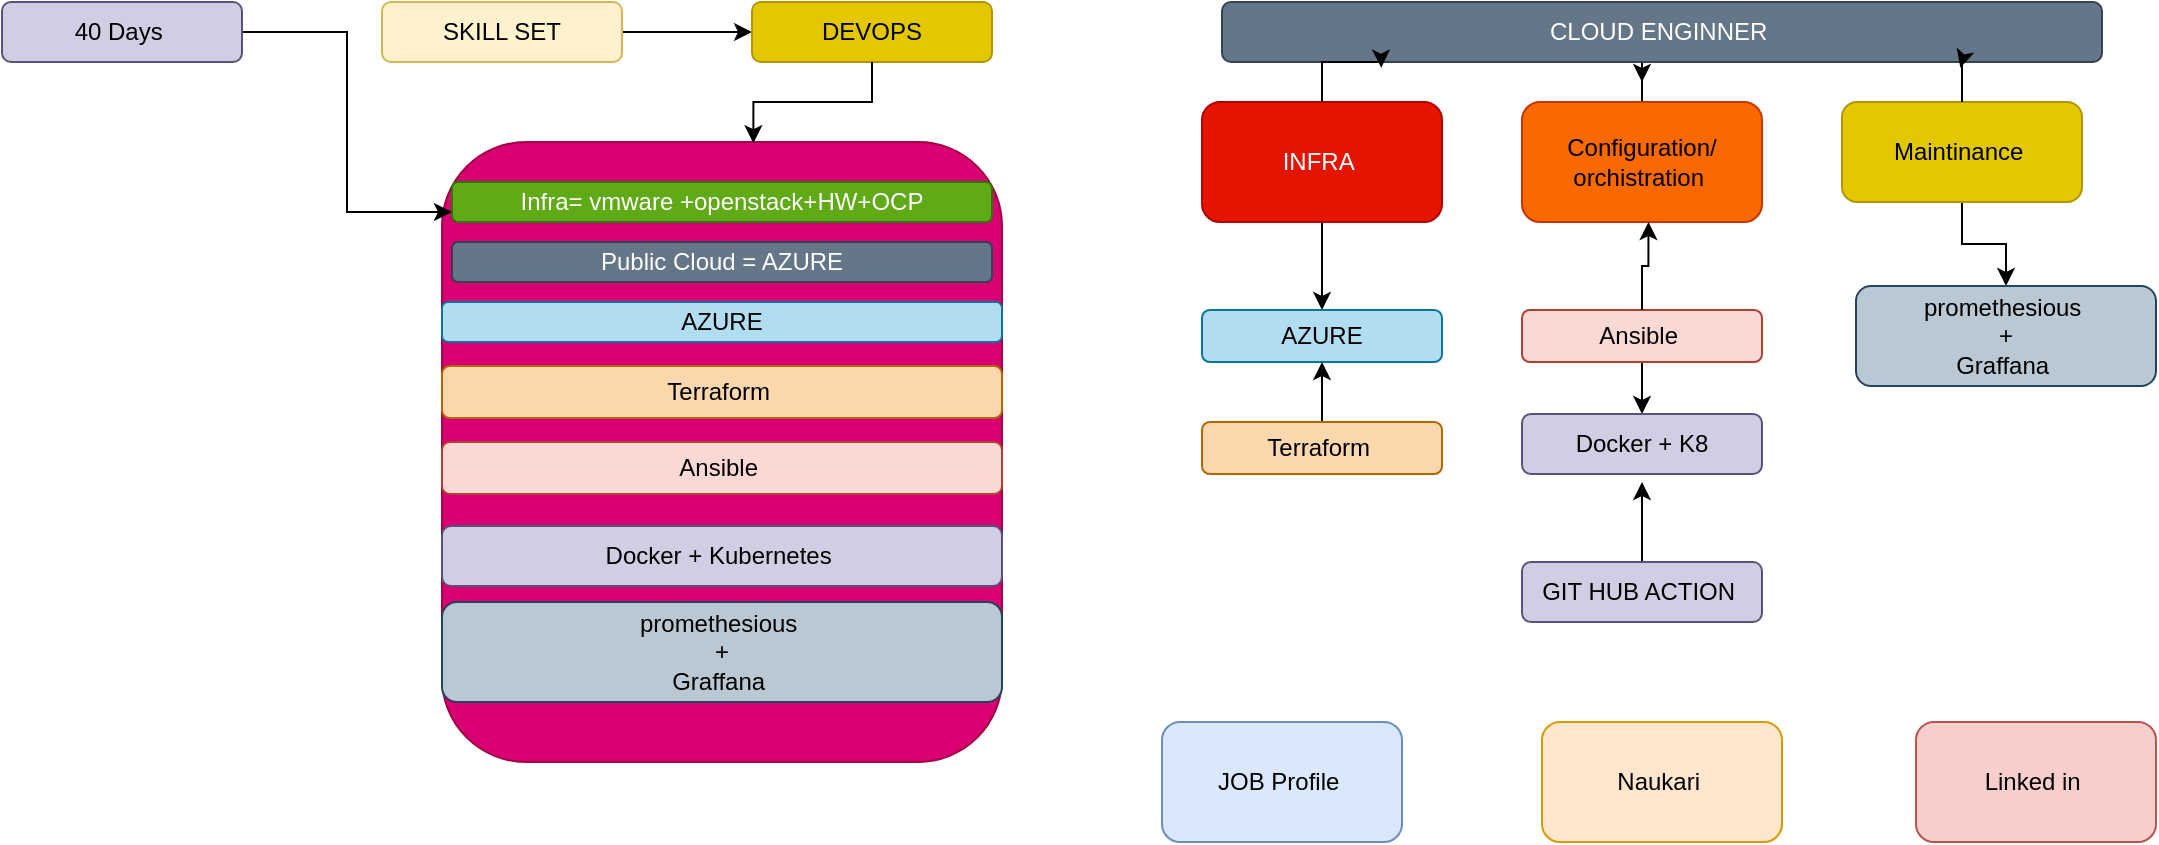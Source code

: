 <mxfile version="27.0.9">
  <diagram name="Page-1" id="Pk7hmVsu5Bnyh7Ys9Zme">
    <mxGraphModel dx="2005" dy="481" grid="1" gridSize="10" guides="1" tooltips="1" connect="1" arrows="1" fold="1" page="1" pageScale="1" pageWidth="827" pageHeight="1169" math="0" shadow="0">
      <root>
        <mxCell id="0" />
        <mxCell id="1" parent="0" />
        <mxCell id="IL6oVp0YFTQUPORnAAlf-2" value="JOB Profile&amp;nbsp;" style="rounded=1;whiteSpace=wrap;html=1;fillColor=#dae8fc;strokeColor=#6c8ebf;" vertex="1" parent="1">
          <mxGeometry x="300" y="380" width="120" height="60" as="geometry" />
        </mxCell>
        <mxCell id="IL6oVp0YFTQUPORnAAlf-3" value="Naukari&amp;nbsp;" style="rounded=1;whiteSpace=wrap;html=1;fillColor=#ffe6cc;strokeColor=#d79b00;" vertex="1" parent="1">
          <mxGeometry x="490" y="380" width="120" height="60" as="geometry" />
        </mxCell>
        <mxCell id="IL6oVp0YFTQUPORnAAlf-4" value="Linked in&amp;nbsp;" style="rounded=1;whiteSpace=wrap;html=1;fillColor=#f8cecc;strokeColor=#b85450;" vertex="1" parent="1">
          <mxGeometry x="677" y="380" width="120" height="60" as="geometry" />
        </mxCell>
        <mxCell id="IL6oVp0YFTQUPORnAAlf-45" style="edgeStyle=orthogonalEdgeStyle;rounded=0;orthogonalLoop=1;jettySize=auto;html=1;entryX=0.5;entryY=0;entryDx=0;entryDy=0;" edge="1" parent="1" source="IL6oVp0YFTQUPORnAAlf-46" target="IL6oVp0YFTQUPORnAAlf-54">
          <mxGeometry relative="1" as="geometry" />
        </mxCell>
        <mxCell id="IL6oVp0YFTQUPORnAAlf-46" value="INFRA&amp;nbsp;" style="rounded=1;whiteSpace=wrap;html=1;fillColor=#e51400;fontColor=#ffffff;strokeColor=#B20000;" vertex="1" parent="1">
          <mxGeometry x="320" y="70" width="120" height="60" as="geometry" />
        </mxCell>
        <mxCell id="IL6oVp0YFTQUPORnAAlf-47" style="edgeStyle=orthogonalEdgeStyle;rounded=0;orthogonalLoop=1;jettySize=auto;html=1;" edge="1" parent="1" source="IL6oVp0YFTQUPORnAAlf-48">
          <mxGeometry relative="1" as="geometry">
            <mxPoint x="540" y="60" as="targetPoint" />
          </mxGeometry>
        </mxCell>
        <mxCell id="IL6oVp0YFTQUPORnAAlf-48" value="Configuration/&lt;div&gt;orchistration&amp;nbsp;&lt;/div&gt;" style="rounded=1;whiteSpace=wrap;html=1;fillColor=#fa6800;fontColor=#000000;strokeColor=#C73500;" vertex="1" parent="1">
          <mxGeometry x="480" y="70" width="120" height="60" as="geometry" />
        </mxCell>
        <mxCell id="IL6oVp0YFTQUPORnAAlf-49" value="CLOUD ENGINNER&amp;nbsp;" style="rounded=1;whiteSpace=wrap;html=1;fillColor=#647687;fontColor=#ffffff;strokeColor=#314354;" vertex="1" parent="1">
          <mxGeometry x="330" y="20" width="440" height="30" as="geometry" />
        </mxCell>
        <mxCell id="IL6oVp0YFTQUPORnAAlf-50" style="edgeStyle=orthogonalEdgeStyle;rounded=0;orthogonalLoop=1;jettySize=auto;html=1;entryX=0.181;entryY=1.095;entryDx=0;entryDy=0;entryPerimeter=0;" edge="1" parent="1" source="IL6oVp0YFTQUPORnAAlf-46" target="IL6oVp0YFTQUPORnAAlf-49">
          <mxGeometry relative="1" as="geometry" />
        </mxCell>
        <mxCell id="IL6oVp0YFTQUPORnAAlf-51" value="" style="edgeStyle=orthogonalEdgeStyle;rounded=0;orthogonalLoop=1;jettySize=auto;html=1;" edge="1" parent="1" source="IL6oVp0YFTQUPORnAAlf-52" target="IL6oVp0YFTQUPORnAAlf-60">
          <mxGeometry relative="1" as="geometry" />
        </mxCell>
        <mxCell id="IL6oVp0YFTQUPORnAAlf-52" value="Maintinance&amp;nbsp;" style="rounded=1;whiteSpace=wrap;html=1;fillColor=#e3c800;fontColor=#000000;strokeColor=#B09500;" vertex="1" parent="1">
          <mxGeometry x="640" y="70" width="120" height="50" as="geometry" />
        </mxCell>
        <mxCell id="IL6oVp0YFTQUPORnAAlf-53" style="edgeStyle=orthogonalEdgeStyle;rounded=0;orthogonalLoop=1;jettySize=auto;html=1;entryX=0.839;entryY=1.095;entryDx=0;entryDy=0;entryPerimeter=0;" edge="1" parent="1" source="IL6oVp0YFTQUPORnAAlf-52" target="IL6oVp0YFTQUPORnAAlf-49">
          <mxGeometry relative="1" as="geometry" />
        </mxCell>
        <mxCell id="IL6oVp0YFTQUPORnAAlf-54" value="AZURE" style="rounded=1;whiteSpace=wrap;html=1;fillColor=#b1ddf0;strokeColor=#10739e;" vertex="1" parent="1">
          <mxGeometry x="320" y="174" width="120" height="26" as="geometry" />
        </mxCell>
        <mxCell id="IL6oVp0YFTQUPORnAAlf-55" style="edgeStyle=orthogonalEdgeStyle;rounded=0;orthogonalLoop=1;jettySize=auto;html=1;entryX=0.5;entryY=1;entryDx=0;entryDy=0;" edge="1" parent="1" source="IL6oVp0YFTQUPORnAAlf-56" target="IL6oVp0YFTQUPORnAAlf-54">
          <mxGeometry relative="1" as="geometry" />
        </mxCell>
        <mxCell id="IL6oVp0YFTQUPORnAAlf-56" value="Terraform&amp;nbsp;" style="rounded=1;whiteSpace=wrap;html=1;fillColor=#fad7ac;strokeColor=#b46504;" vertex="1" parent="1">
          <mxGeometry x="320" y="230" width="120" height="26" as="geometry" />
        </mxCell>
        <mxCell id="IL6oVp0YFTQUPORnAAlf-57" value="" style="edgeStyle=orthogonalEdgeStyle;rounded=0;orthogonalLoop=1;jettySize=auto;html=1;" edge="1" parent="1" source="IL6oVp0YFTQUPORnAAlf-58" target="IL6oVp0YFTQUPORnAAlf-61">
          <mxGeometry relative="1" as="geometry" />
        </mxCell>
        <mxCell id="IL6oVp0YFTQUPORnAAlf-58" value="Ansible&amp;nbsp;" style="rounded=1;whiteSpace=wrap;html=1;fillColor=#fad9d5;strokeColor=#ae4132;" vertex="1" parent="1">
          <mxGeometry x="480" y="174" width="120" height="26" as="geometry" />
        </mxCell>
        <mxCell id="IL6oVp0YFTQUPORnAAlf-59" style="edgeStyle=orthogonalEdgeStyle;rounded=0;orthogonalLoop=1;jettySize=auto;html=1;entryX=0.527;entryY=1;entryDx=0;entryDy=0;entryPerimeter=0;" edge="1" parent="1" source="IL6oVp0YFTQUPORnAAlf-58" target="IL6oVp0YFTQUPORnAAlf-48">
          <mxGeometry relative="1" as="geometry" />
        </mxCell>
        <mxCell id="IL6oVp0YFTQUPORnAAlf-60" value="promethesious&amp;nbsp;&lt;div&gt;+&lt;br&gt;Graffana&amp;nbsp;&lt;/div&gt;" style="whiteSpace=wrap;html=1;fillColor=#bac8d3;strokeColor=#23445d;rounded=1;" vertex="1" parent="1">
          <mxGeometry x="647" y="162" width="150" height="50" as="geometry" />
        </mxCell>
        <mxCell id="IL6oVp0YFTQUPORnAAlf-61" value="Docker + K8" style="whiteSpace=wrap;html=1;fillColor=#d0cee2;strokeColor=#56517e;rounded=1;" vertex="1" parent="1">
          <mxGeometry x="480" y="226" width="120" height="30" as="geometry" />
        </mxCell>
        <mxCell id="IL6oVp0YFTQUPORnAAlf-74" value="" style="edgeStyle=orthogonalEdgeStyle;rounded=0;orthogonalLoop=1;jettySize=auto;html=1;" edge="1" parent="1" source="IL6oVp0YFTQUPORnAAlf-75" target="IL6oVp0YFTQUPORnAAlf-79">
          <mxGeometry relative="1" as="geometry" />
        </mxCell>
        <mxCell id="IL6oVp0YFTQUPORnAAlf-75" value="SKILL SET" style="rounded=1;whiteSpace=wrap;html=1;fillColor=#fff2cc;strokeColor=#d6b656;" vertex="1" parent="1">
          <mxGeometry x="-90" y="20" width="120" height="30" as="geometry" />
        </mxCell>
        <mxCell id="IL6oVp0YFTQUPORnAAlf-76" value="" style="rounded=1;whiteSpace=wrap;html=1;fillColor=#d80073;fontColor=#ffffff;strokeColor=#A50040;" vertex="1" parent="1">
          <mxGeometry x="-60" y="90" width="280" height="310" as="geometry" />
        </mxCell>
        <mxCell id="IL6oVp0YFTQUPORnAAlf-77" value="Infra= vmware +openstack+HW+OCP" style="rounded=1;whiteSpace=wrap;html=1;fillColor=#60a917;fontColor=#ffffff;strokeColor=#2D7600;" vertex="1" parent="1">
          <mxGeometry x="-55" y="110" width="270" height="20" as="geometry" />
        </mxCell>
        <mxCell id="IL6oVp0YFTQUPORnAAlf-78" value="Public Cloud = AZURE" style="rounded=1;whiteSpace=wrap;html=1;fillColor=#647687;fontColor=#ffffff;strokeColor=#314354;" vertex="1" parent="1">
          <mxGeometry x="-55" y="140" width="270" height="20" as="geometry" />
        </mxCell>
        <mxCell id="IL6oVp0YFTQUPORnAAlf-79" value="DEVOPS" style="whiteSpace=wrap;html=1;fillColor=#e3c800;strokeColor=#B09500;rounded=1;fontColor=#000000;" vertex="1" parent="1">
          <mxGeometry x="95" y="20" width="120" height="30" as="geometry" />
        </mxCell>
        <mxCell id="IL6oVp0YFTQUPORnAAlf-80" style="edgeStyle=orthogonalEdgeStyle;rounded=0;orthogonalLoop=1;jettySize=auto;html=1;entryX=0.556;entryY=0.002;entryDx=0;entryDy=0;entryPerimeter=0;" edge="1" parent="1" source="IL6oVp0YFTQUPORnAAlf-79" target="IL6oVp0YFTQUPORnAAlf-76">
          <mxGeometry relative="1" as="geometry" />
        </mxCell>
        <mxCell id="IL6oVp0YFTQUPORnAAlf-81" value="AZURE" style="rounded=1;whiteSpace=wrap;html=1;fillColor=#b1ddf0;strokeColor=#10739e;" vertex="1" parent="1">
          <mxGeometry x="-60" y="170" width="280" height="20" as="geometry" />
        </mxCell>
        <mxCell id="IL6oVp0YFTQUPORnAAlf-82" value="Terraform&amp;nbsp;" style="rounded=1;whiteSpace=wrap;html=1;fillColor=#fad7ac;strokeColor=#b46504;" vertex="1" parent="1">
          <mxGeometry x="-60" y="202" width="280" height="26" as="geometry" />
        </mxCell>
        <mxCell id="IL6oVp0YFTQUPORnAAlf-83" value="Ansible&amp;nbsp;" style="rounded=1;whiteSpace=wrap;html=1;fillColor=#fad9d5;strokeColor=#ae4132;" vertex="1" parent="1">
          <mxGeometry x="-60" y="240" width="280" height="26" as="geometry" />
        </mxCell>
        <mxCell id="IL6oVp0YFTQUPORnAAlf-84" value="Docker + Kubernetes&amp;nbsp;" style="whiteSpace=wrap;html=1;fillColor=#d0cee2;strokeColor=#56517e;rounded=1;" vertex="1" parent="1">
          <mxGeometry x="-60" y="282" width="280" height="30" as="geometry" />
        </mxCell>
        <mxCell id="IL6oVp0YFTQUPORnAAlf-85" value="promethesious&amp;nbsp;&lt;div&gt;+&lt;br&gt;Graffana&amp;nbsp;&lt;/div&gt;" style="whiteSpace=wrap;html=1;fillColor=#bac8d3;strokeColor=#23445d;rounded=1;" vertex="1" parent="1">
          <mxGeometry x="-60" y="320" width="280" height="50" as="geometry" />
        </mxCell>
        <mxCell id="IL6oVp0YFTQUPORnAAlf-87" style="edgeStyle=orthogonalEdgeStyle;rounded=0;orthogonalLoop=1;jettySize=auto;html=1;entryX=0;entryY=0.75;entryDx=0;entryDy=0;" edge="1" parent="1" source="IL6oVp0YFTQUPORnAAlf-86" target="IL6oVp0YFTQUPORnAAlf-77">
          <mxGeometry relative="1" as="geometry" />
        </mxCell>
        <mxCell id="IL6oVp0YFTQUPORnAAlf-86" value="40 Days&amp;nbsp;" style="rounded=1;whiteSpace=wrap;html=1;fillColor=#d0cee2;strokeColor=#56517e;" vertex="1" parent="1">
          <mxGeometry x="-280" y="20" width="120" height="30" as="geometry" />
        </mxCell>
        <mxCell id="IL6oVp0YFTQUPORnAAlf-89" style="edgeStyle=orthogonalEdgeStyle;rounded=0;orthogonalLoop=1;jettySize=auto;html=1;" edge="1" parent="1" source="IL6oVp0YFTQUPORnAAlf-88">
          <mxGeometry relative="1" as="geometry">
            <mxPoint x="540" y="260" as="targetPoint" />
          </mxGeometry>
        </mxCell>
        <mxCell id="IL6oVp0YFTQUPORnAAlf-88" value="GIT HUB ACTION&amp;nbsp;" style="whiteSpace=wrap;html=1;fillColor=#d0cee2;strokeColor=#56517e;rounded=1;" vertex="1" parent="1">
          <mxGeometry x="480" y="300" width="120" height="30" as="geometry" />
        </mxCell>
      </root>
    </mxGraphModel>
  </diagram>
</mxfile>
